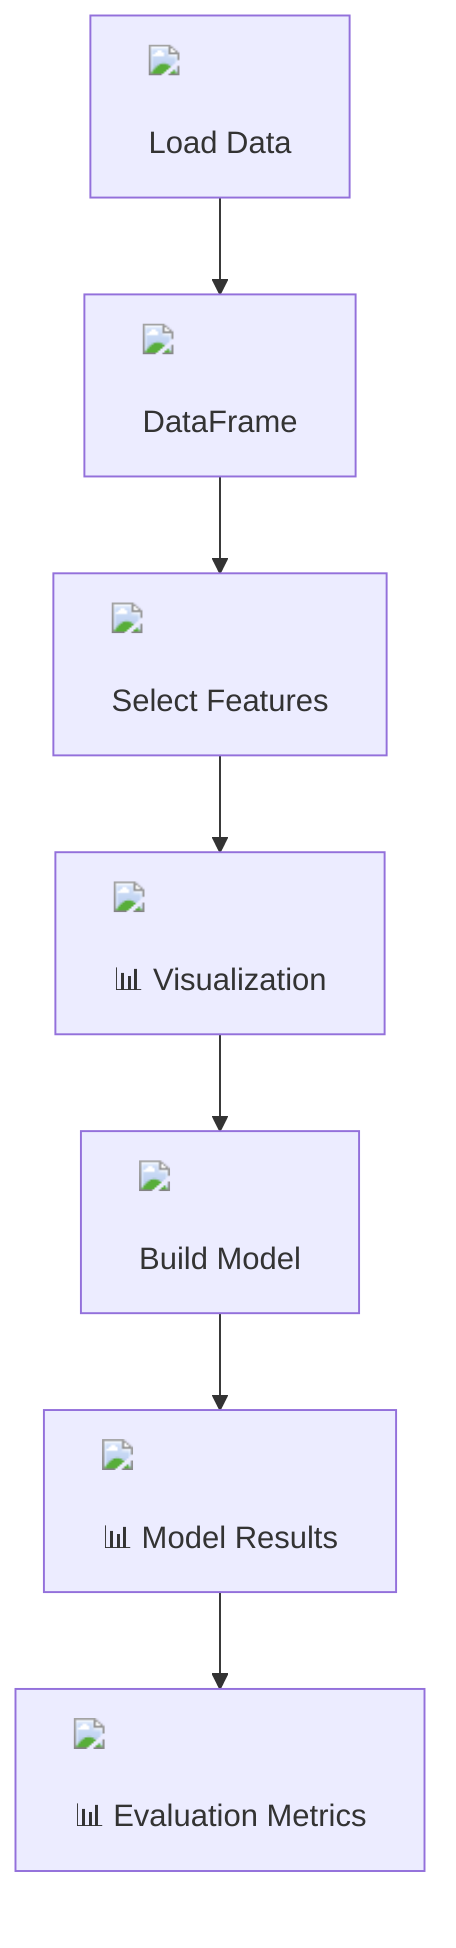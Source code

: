 flowchart TD
    A["<img src='file.svg'/> <br/> Load Data"] --> B["<img src='table.svg'/> <br/> DataFrame"]
    B --> C["<img src='column_split.svg'/> <br/> Select Features"]
    C --> D["<img src='barplot_template.svg'/> <br/> 📊 Visualization"]
    D --> E["<img src='brain.svg'/> <br/> Build Model"]
    E --> F["<img src='scatter_plot_template.svg'/> <br/> 📊 Model Results"]
    F --> G["<img src='lineplot_template.svg'/> <br/> 📊 Evaluation Metrics"]